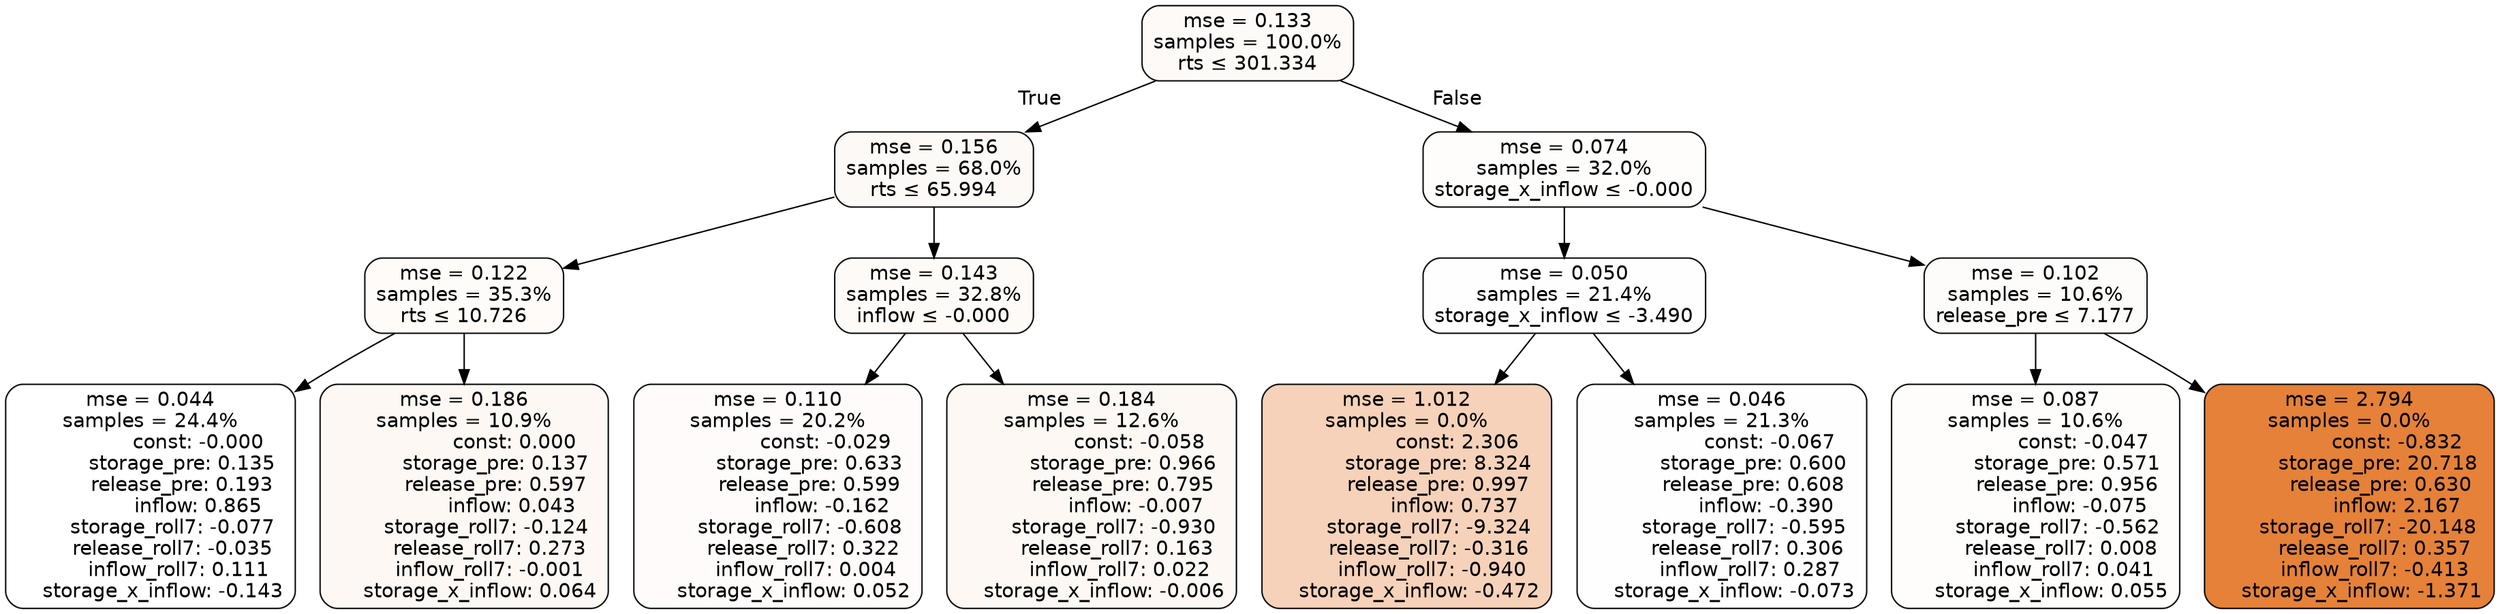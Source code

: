 digraph tree {
bgcolor="transparent"
node [shape=rectangle, style="filled, rounded", color="black", fontname=helvetica] ;
edge [fontname=helvetica] ;
	"0" [label="mse = 0.133
samples = 100.0%
rts &le; 301.334", fillcolor="#fefaf8"]
	"1" [label="mse = 0.156
samples = 68.0%
rts &le; 65.994", fillcolor="#fdf9f6"]
	"2" [label="mse = 0.122
samples = 35.3%
rts &le; 10.726", fillcolor="#fefbf9"]
	"3" [label="mse = 0.044
samples = 24.4%
               const: -0.000
          storage_pre: 0.135
          release_pre: 0.193
               inflow: 0.865
       storage_roll7: -0.077
       release_roll7: -0.035
         inflow_roll7: 0.111
    storage_x_inflow: -0.143", fillcolor="#ffffff"]
	"4" [label="mse = 0.186
samples = 10.9%
                const: 0.000
          storage_pre: 0.137
          release_pre: 0.597
               inflow: 0.043
       storage_roll7: -0.124
        release_roll7: 0.273
        inflow_roll7: -0.001
     storage_x_inflow: 0.064", fillcolor="#fdf8f4"]
	"5" [label="mse = 0.143
samples = 32.8%
inflow &le; -0.000", fillcolor="#fefaf7"]
	"6" [label="mse = 0.110
samples = 20.2%
               const: -0.029
          storage_pre: 0.633
          release_pre: 0.599
              inflow: -0.162
       storage_roll7: -0.608
        release_roll7: 0.322
         inflow_roll7: 0.004
     storage_x_inflow: 0.052", fillcolor="#fefbfa"]
	"7" [label="mse = 0.184
samples = 12.6%
               const: -0.058
          storage_pre: 0.966
          release_pre: 0.795
              inflow: -0.007
       storage_roll7: -0.930
        release_roll7: 0.163
         inflow_roll7: 0.022
    storage_x_inflow: -0.006", fillcolor="#fdf8f4"]
	"8" [label="mse = 0.074
samples = 32.0%
storage_x_inflow &le; -0.000", fillcolor="#fefdfc"]
	"9" [label="mse = 0.050
samples = 21.4%
storage_x_inflow &le; -3.490", fillcolor="#fefefe"]
	"10" [label="mse = 1.012
samples = 0.0%
                const: 2.306
          storage_pre: 8.324
          release_pre: 0.997
               inflow: 0.737
       storage_roll7: -9.324
       release_roll7: -0.316
        inflow_roll7: -0.940
    storage_x_inflow: -0.472", fillcolor="#f5d2b9"]
	"11" [label="mse = 0.046
samples = 21.3%
               const: -0.067
          storage_pre: 0.600
          release_pre: 0.608
              inflow: -0.390
       storage_roll7: -0.595
        release_roll7: 0.306
         inflow_roll7: 0.287
    storage_x_inflow: -0.073", fillcolor="#fefefe"]
	"12" [label="mse = 0.102
samples = 10.6%
release_pre &le; 7.177", fillcolor="#fefcfa"]
	"13" [label="mse = 0.087
samples = 10.6%
               const: -0.047
          storage_pre: 0.571
          release_pre: 0.956
              inflow: -0.075
       storage_roll7: -0.562
        release_roll7: 0.008
         inflow_roll7: 0.041
     storage_x_inflow: 0.055", fillcolor="#fefdfb"]
	"14" [label="mse = 2.794
samples = 0.0%
               const: -0.832
         storage_pre: 20.718
          release_pre: 0.630
               inflow: 2.167
      storage_roll7: -20.148
        release_roll7: 0.357
        inflow_roll7: -0.413
    storage_x_inflow: -1.371", fillcolor="#e58139"]

	"0" -> "1" [labeldistance=2.5, labelangle=45, headlabel="True"]
	"1" -> "2"
	"2" -> "3"
	"2" -> "4"
	"1" -> "5"
	"5" -> "6"
	"5" -> "7"
	"0" -> "8" [labeldistance=2.5, labelangle=-45, headlabel="False"]
	"8" -> "9"
	"9" -> "10"
	"9" -> "11"
	"8" -> "12"
	"12" -> "13"
	"12" -> "14"
}